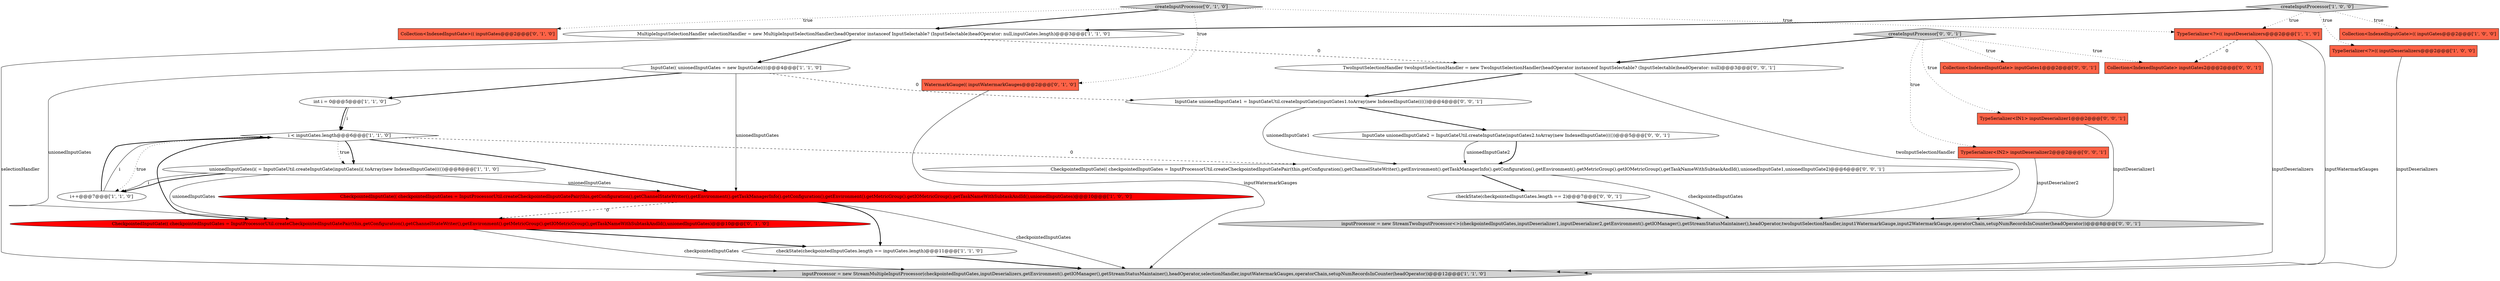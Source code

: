 digraph {
16 [style = filled, label = "createInputProcessor['0', '1', '0']", fillcolor = lightgray, shape = diamond image = "AAA0AAABBB2BBB"];
21 [style = filled, label = "TwoInputSelectionHandler twoInputSelectionHandler = new TwoInputSelectionHandler(headOperator instanceof InputSelectable? (InputSelectable)headOperator: null)@@@3@@@['0', '0', '1']", fillcolor = white, shape = ellipse image = "AAA0AAABBB3BBB"];
6 [style = filled, label = "MultipleInputSelectionHandler selectionHandler = new MultipleInputSelectionHandler(headOperator instanceof InputSelectable? (InputSelectable)headOperator: null,inputGates.length)@@@3@@@['1', '1', '0']", fillcolor = white, shape = ellipse image = "AAA0AAABBB1BBB"];
10 [style = filled, label = "checkState(checkpointedInputGates.length == inputGates.length)@@@11@@@['1', '1', '0']", fillcolor = white, shape = ellipse image = "AAA0AAABBB1BBB"];
25 [style = filled, label = "InputGate unionedInputGate1 = InputGateUtil.createInputGate(inputGates1.toArray(new IndexedInputGate(((())@@@4@@@['0', '0', '1']", fillcolor = white, shape = ellipse image = "AAA0AAABBB3BBB"];
14 [style = filled, label = "CheckpointedInputGate(( checkpointedInputGates = InputProcessorUtil.createCheckpointedInputGatePair(this,getConfiguration(),getChannelStateWriter(),getEnvironment().getMetricGroup().getIOMetricGroup(),getTaskNameWithSubtaskAndId(),unionedInputGates)@@@10@@@['0', '1', '0']", fillcolor = red, shape = ellipse image = "AAA1AAABBB2BBB"];
1 [style = filled, label = "i++@@@7@@@['1', '1', '0']", fillcolor = white, shape = ellipse image = "AAA0AAABBB1BBB"];
0 [style = filled, label = "TypeSerializer<?>(( inputDeserializers@@@2@@@['1', '0', '0']", fillcolor = tomato, shape = box image = "AAA0AAABBB1BBB"];
17 [style = filled, label = "CheckpointedInputGate(( checkpointedInputGates = InputProcessorUtil.createCheckpointedInputGatePair(this,getConfiguration(),getChannelStateWriter(),getEnvironment().getTaskManagerInfo().getConfiguration(),getEnvironment().getMetricGroup().getIOMetricGroup(),getTaskNameWithSubtaskAndId(),unionedInputGate1,unionedInputGate2)@@@6@@@['0', '0', '1']", fillcolor = white, shape = ellipse image = "AAA0AAABBB3BBB"];
11 [style = filled, label = "unionedInputGates(i( = InputGateUtil.createInputGate(inputGates(i(.toArray(new IndexedInputGate(((())@@@8@@@['1', '1', '0']", fillcolor = white, shape = ellipse image = "AAA0AAABBB1BBB"];
12 [style = filled, label = "inputProcessor = new StreamMultipleInputProcessor(checkpointedInputGates,inputDeserializers,getEnvironment().getIOManager(),getStreamStatusMaintainer(),headOperator,selectionHandler,inputWatermarkGauges,operatorChain,setupNumRecordsInCounter(headOperator))@@@12@@@['1', '1', '0']", fillcolor = lightgray, shape = ellipse image = "AAA0AAABBB1BBB"];
26 [style = filled, label = "checkState(checkpointedInputGates.length == 2)@@@7@@@['0', '0', '1']", fillcolor = white, shape = ellipse image = "AAA0AAABBB3BBB"];
9 [style = filled, label = "int i = 0@@@5@@@['1', '1', '0']", fillcolor = white, shape = ellipse image = "AAA0AAABBB1BBB"];
5 [style = filled, label = "TypeSerializer<?>(( inputDeserializers@@@2@@@['1', '1', '0']", fillcolor = tomato, shape = box image = "AAA0AAABBB1BBB"];
3 [style = filled, label = "createInputProcessor['1', '0', '0']", fillcolor = lightgray, shape = diamond image = "AAA0AAABBB1BBB"];
19 [style = filled, label = "TypeSerializer<IN1> inputDeserializer1@@@2@@@['0', '0', '1']", fillcolor = tomato, shape = box image = "AAA0AAABBB3BBB"];
27 [style = filled, label = "inputProcessor = new StreamTwoInputProcessor<>(checkpointedInputGates,inputDeserializer1,inputDeserializer2,getEnvironment().getIOManager(),getStreamStatusMaintainer(),headOperator,twoInputSelectionHandler,input1WatermarkGauge,input2WatermarkGauge,operatorChain,setupNumRecordsInCounter(headOperator))@@@8@@@['0', '0', '1']", fillcolor = lightgray, shape = ellipse image = "AAA0AAABBB3BBB"];
2 [style = filled, label = "Collection<IndexedInputGate>(( inputGates@@@2@@@['1', '0', '0']", fillcolor = tomato, shape = box image = "AAA0AAABBB1BBB"];
22 [style = filled, label = "TypeSerializer<IN2> inputDeserializer2@@@2@@@['0', '0', '1']", fillcolor = tomato, shape = box image = "AAA0AAABBB3BBB"];
8 [style = filled, label = "CheckpointedInputGate(( checkpointedInputGates = InputProcessorUtil.createCheckpointedInputGatePair(this,getConfiguration(),getChannelStateWriter(),getEnvironment().getTaskManagerInfo().getConfiguration(),getEnvironment().getMetricGroup().getIOMetricGroup(),getTaskNameWithSubtaskAndId(),unionedInputGates)@@@10@@@['1', '0', '0']", fillcolor = red, shape = ellipse image = "AAA1AAABBB1BBB"];
24 [style = filled, label = "Collection<IndexedInputGate> inputGates2@@@2@@@['0', '0', '1']", fillcolor = tomato, shape = box image = "AAA0AAABBB3BBB"];
18 [style = filled, label = "Collection<IndexedInputGate> inputGates1@@@2@@@['0', '0', '1']", fillcolor = tomato, shape = box image = "AAA0AAABBB3BBB"];
23 [style = filled, label = "createInputProcessor['0', '0', '1']", fillcolor = lightgray, shape = diamond image = "AAA0AAABBB3BBB"];
15 [style = filled, label = "Collection<IndexedInputGate>(( inputGates@@@2@@@['0', '1', '0']", fillcolor = tomato, shape = box image = "AAA0AAABBB2BBB"];
4 [style = filled, label = "i < inputGates.length@@@6@@@['1', '1', '0']", fillcolor = white, shape = diamond image = "AAA0AAABBB1BBB"];
20 [style = filled, label = "InputGate unionedInputGate2 = InputGateUtil.createInputGate(inputGates2.toArray(new IndexedInputGate(((())@@@5@@@['0', '0', '1']", fillcolor = white, shape = ellipse image = "AAA0AAABBB3BBB"];
7 [style = filled, label = "InputGate(( unionedInputGates = new InputGate((((@@@4@@@['1', '1', '0']", fillcolor = white, shape = ellipse image = "AAA0AAABBB1BBB"];
13 [style = filled, label = "WatermarkGauge(( inputWatermarkGauges@@@2@@@['0', '1', '0']", fillcolor = tomato, shape = box image = "AAA0AAABBB2BBB"];
6->21 [style = dashed, label="0"];
8->10 [style = bold, label=""];
1->4 [style = bold, label=""];
4->14 [style = bold, label=""];
17->26 [style = bold, label=""];
20->17 [style = bold, label=""];
16->13 [style = dotted, label="true"];
7->8 [style = solid, label="unionedInputGates"];
4->1 [style = dotted, label="true"];
11->1 [style = bold, label=""];
23->22 [style = dotted, label="true"];
4->17 [style = dashed, label="0"];
16->6 [style = bold, label=""];
9->4 [style = bold, label=""];
11->1 [style = solid, label="i"];
5->24 [style = dashed, label="0"];
4->11 [style = dotted, label="true"];
14->10 [style = bold, label=""];
21->27 [style = solid, label="twoInputSelectionHandler"];
3->6 [style = bold, label=""];
14->12 [style = solid, label="checkpointedInputGates"];
1->4 [style = solid, label="i"];
21->25 [style = bold, label=""];
23->19 [style = dotted, label="true"];
8->14 [style = dashed, label="0"];
5->12 [style = solid, label="inputWatermarkGauges"];
8->12 [style = solid, label="checkpointedInputGates"];
19->27 [style = solid, label="inputDeserializer1"];
7->9 [style = bold, label=""];
26->27 [style = bold, label=""];
25->20 [style = bold, label=""];
17->27 [style = solid, label="checkpointedInputGates"];
3->5 [style = dotted, label="true"];
23->18 [style = dotted, label="true"];
11->14 [style = solid, label="unionedInputGates"];
23->21 [style = bold, label=""];
11->8 [style = solid, label="unionedInputGates"];
10->12 [style = bold, label=""];
20->17 [style = solid, label="unionedInputGate2"];
22->27 [style = solid, label="inputDeserializer2"];
25->17 [style = solid, label="unionedInputGate1"];
16->5 [style = dotted, label="true"];
3->0 [style = dotted, label="true"];
7->25 [style = dashed, label="0"];
0->12 [style = solid, label="inputDeserializers"];
4->8 [style = bold, label=""];
7->14 [style = solid, label="unionedInputGates"];
9->4 [style = solid, label="i"];
6->12 [style = solid, label="selectionHandler"];
6->7 [style = bold, label=""];
4->11 [style = bold, label=""];
23->24 [style = dotted, label="true"];
5->12 [style = solid, label="inputDeserializers"];
13->12 [style = solid, label="inputWatermarkGauges"];
3->2 [style = dotted, label="true"];
16->15 [style = dotted, label="true"];
}
